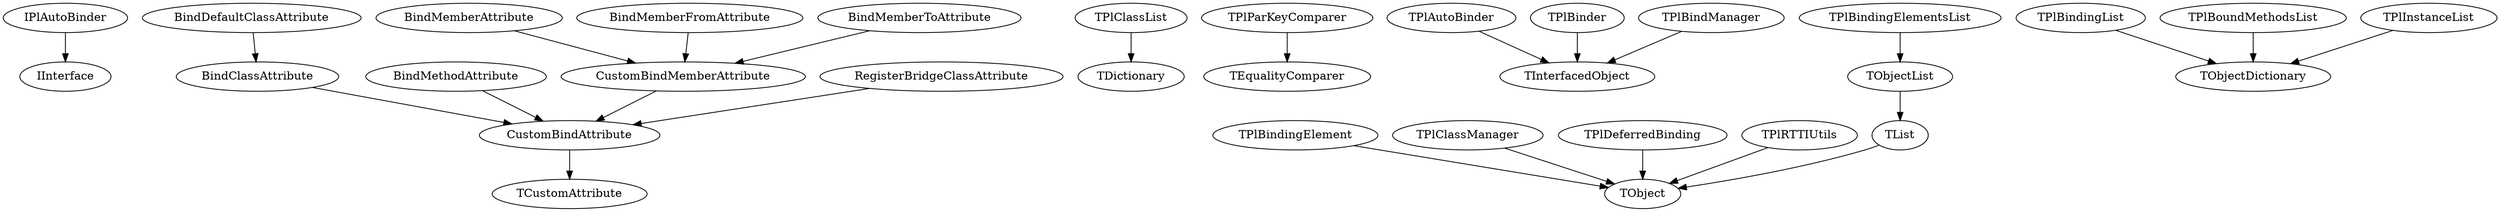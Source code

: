 digraph Classes {
  "IPlAutoBinder" -> "IInterface"
  "IPlAutoBinder" [href="plBindAPI.Types.IPlAutoBinder.html"]
  "CustomBindAttribute" -> "TCustomAttribute"
  "CustomBindAttribute" [href="plBindAPI.Attributes.CustomBindAttribute.html"]
  "BindClassAttribute" -> "CustomBindAttribute"
  "BindClassAttribute" [href="plBindAPI.Attributes.BindClassAttribute.html"]
  "BindDefaultClassAttribute" -> "BindClassAttribute"
  "BindDefaultClassAttribute" [href="plBindAPI.Attributes.BindDefaultClassAttribute.html"]
  "BindMethodAttribute" -> "CustomBindAttribute"
  "BindMethodAttribute" [href="plBindAPI.Attributes.BindMethodAttribute.html"]
  "CustomBindMemberAttribute" -> "CustomBindAttribute"
  "CustomBindMemberAttribute" [href="plBindAPI.Attributes.CustomBindMemberAttribute.html"]
  "BindMemberAttribute" -> "CustomBindMemberAttribute"
  "BindMemberAttribute" [href="plBindAPI.Attributes.BindMemberAttribute.html"]
  "BindMemberFromAttribute" -> "CustomBindMemberAttribute"
  "BindMemberFromAttribute" [href="plBindAPI.Attributes.BindMemberFromAttribute.html"]
  "BindMemberToAttribute" -> "CustomBindMemberAttribute"
  "BindMemberToAttribute" [href="plBindAPI.Attributes.BindMemberToAttribute.html"]
  "RegisterBridgeClassAttribute" -> "CustomBindAttribute"
  "RegisterBridgeClassAttribute" [href="plBindAPI.Attributes.RegisterBridgeClassAttribute.html"]
  "TPlClassList" -> "TDictionary"
  "TPlClassList" [href="plBindAPI.ClassFactory.TPlClassList.html"]
  "TPlParKeyComparer" -> "TEqualityComparer"
  "TPlParKeyComparer" [href="plBindAPI.BindingElement.TPlParKeyComparer.html"]
  "TPlAutoBinder" -> "TInterfacedObject"
  "TPlAutoBinder" [href="plBindAPI.AutoBinder.TPlAutoBinder.html"]
  "TPlBinder" -> "TInterfacedObject"
  "TPlBinder" [href="plBindAPI.CoreBinder.TPlBinder.html"]
  "TPlBindManager" -> "TInterfacedObject"
  "TPlBindManager" [href="plBindAPI.BindManagement.TPlBindManager.html"]
  "TList" -> "TObject"
  "TObjectList" -> "TList"
  "TPlBindingElementsList" -> "TObjectList"
  "TPlBindingElementsList" [href="plBindAPI.BindingElement.TPlBindingElementsList.html"]
  "TPlBindingElement" -> "TObject"
  "TPlBindingElement" [href="plBindAPI.BindingElement.TPlBindingElement.html"]
  "TPlClassManager" -> "TObject"
  "TPlClassManager" [href="plBindAPI.ClassFactory.TPlClassManager.html"]
  "TPlDeferredBinding" -> "TObject"
  "TPlDeferredBinding" [href="plBindAPI.DeferredBinding.TPlDeferredBinding.html"]
  "TPlRTTIUtils" -> "TObject"
  "TPlRTTIUtils" [href="plBindAPI.RTTIUtils.TPlRTTIUtils.html"]
  "TPlBindingList" -> "TObjectDictionary"
  "TPlBindingList" [href="plBindAPI.BindingElement.TPlBindingList.html"]
  "TPlBoundMethodsList" -> "TObjectDictionary"
  "TPlBoundMethodsList" [href="plBindAPI.CoreBinder.TPlBoundMethodsList.html"]
  "TPlInstanceList" -> "TObjectDictionary"
  "TPlInstanceList" [href="plBindAPI.ClassFactory.TPlInstanceList.html"]
}

